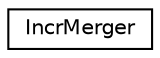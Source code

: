 digraph "Graphical Class Hierarchy"
{
 // LATEX_PDF_SIZE
  edge [fontname="Helvetica",fontsize="10",labelfontname="Helvetica",labelfontsize="10"];
  node [fontname="Helvetica",fontsize="10",shape=record];
  rankdir="LR";
  Node0 [label="IncrMerger",height=0.2,width=0.4,color="black", fillcolor="white", style="filled",URL="$db/d1b/sqlite3_8c.html#dc/dfe/structIncrMerger",tooltip=" "];
}
